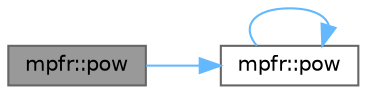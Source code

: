 digraph "mpfr::pow"
{
 // LATEX_PDF_SIZE
  bgcolor="transparent";
  edge [fontname=Helvetica,fontsize=10,labelfontname=Helvetica,labelfontsize=10];
  node [fontname=Helvetica,fontsize=10,shape=box,height=0.2,width=0.4];
  rankdir="LR";
  Node1 [id="Node000001",label="mpfr::pow",height=0.2,width=0.4,color="gray40", fillcolor="grey60", style="filled", fontcolor="black",tooltip=" "];
  Node1 -> Node2 [id="edge1_Node000001_Node000002",color="steelblue1",style="solid",tooltip=" "];
  Node2 [id="Node000002",label="mpfr::pow",height=0.2,width=0.4,color="grey40", fillcolor="white", style="filled",URL="$namespacempfr.html#afbde1c224e1cd6adbfd16f262097279b",tooltip=" "];
  Node2 -> Node2 [id="edge2_Node000002_Node000002",color="steelblue1",style="solid",tooltip=" "];
}
